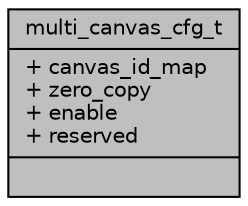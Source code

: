 digraph "multi_canvas_cfg_t"
{
 // INTERACTIVE_SVG=YES
 // LATEX_PDF_SIZE
  bgcolor="transparent";
  edge [fontname="Helvetica",fontsize="10",labelfontname="Helvetica",labelfontsize="10"];
  node [fontname="Helvetica",fontsize="10",shape=record];
  Node1 [label="{multi_canvas_cfg_t\n|+ canvas_id_map\l+ zero_copy\l+ enable\l+ reserved\l|}",height=0.2,width=0.4,color="black", fillcolor="grey75", style="filled", fontcolor="black",tooltip="Defines the capture settings for multi-canvas."];
}
